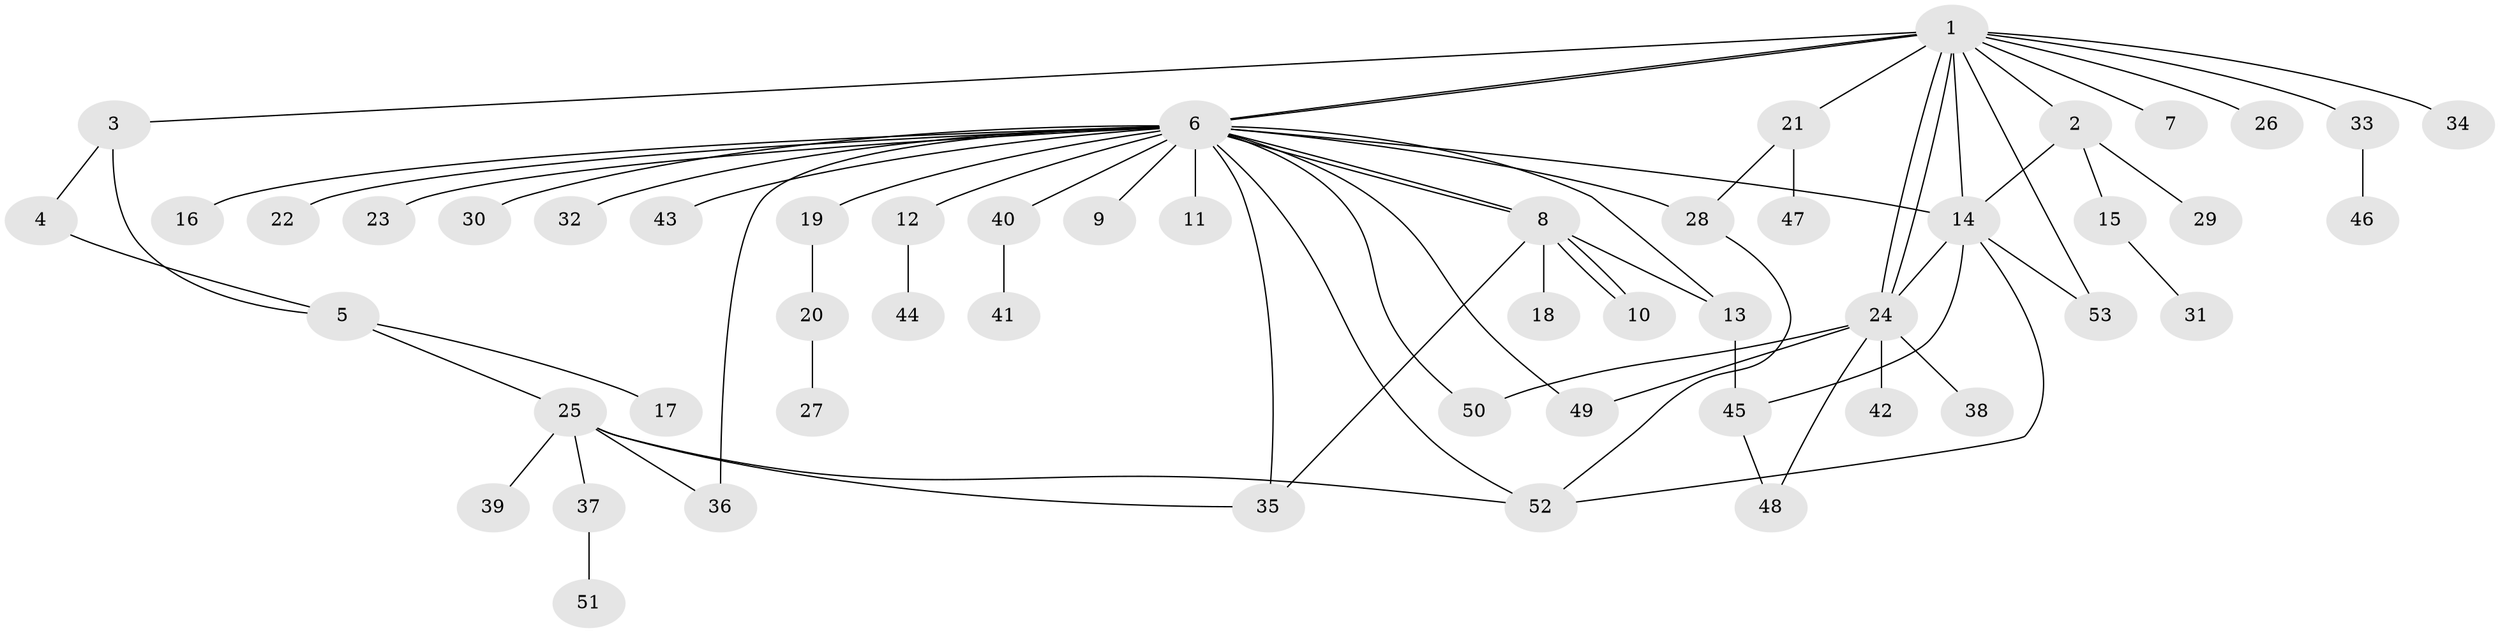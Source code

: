 // Generated by graph-tools (version 1.1) at 2025/25/03/09/25 03:25:56]
// undirected, 53 vertices, 73 edges
graph export_dot {
graph [start="1"]
  node [color=gray90,style=filled];
  1;
  2;
  3;
  4;
  5;
  6;
  7;
  8;
  9;
  10;
  11;
  12;
  13;
  14;
  15;
  16;
  17;
  18;
  19;
  20;
  21;
  22;
  23;
  24;
  25;
  26;
  27;
  28;
  29;
  30;
  31;
  32;
  33;
  34;
  35;
  36;
  37;
  38;
  39;
  40;
  41;
  42;
  43;
  44;
  45;
  46;
  47;
  48;
  49;
  50;
  51;
  52;
  53;
  1 -- 2;
  1 -- 3;
  1 -- 6;
  1 -- 6;
  1 -- 7;
  1 -- 14;
  1 -- 21;
  1 -- 24;
  1 -- 24;
  1 -- 26;
  1 -- 33;
  1 -- 34;
  1 -- 53;
  2 -- 14;
  2 -- 15;
  2 -- 29;
  3 -- 4;
  3 -- 5;
  4 -- 5;
  5 -- 17;
  5 -- 25;
  6 -- 8;
  6 -- 8;
  6 -- 9;
  6 -- 11;
  6 -- 12;
  6 -- 13;
  6 -- 14;
  6 -- 16;
  6 -- 19;
  6 -- 22;
  6 -- 23;
  6 -- 28;
  6 -- 30;
  6 -- 32;
  6 -- 35;
  6 -- 36;
  6 -- 40;
  6 -- 43;
  6 -- 49;
  6 -- 50;
  6 -- 52;
  8 -- 10;
  8 -- 10;
  8 -- 13;
  8 -- 18;
  8 -- 35;
  12 -- 44;
  13 -- 45;
  14 -- 24;
  14 -- 45;
  14 -- 52;
  14 -- 53;
  15 -- 31;
  19 -- 20;
  20 -- 27;
  21 -- 28;
  21 -- 47;
  24 -- 38;
  24 -- 42;
  24 -- 48;
  24 -- 49;
  24 -- 50;
  25 -- 35;
  25 -- 36;
  25 -- 37;
  25 -- 39;
  25 -- 52;
  28 -- 52;
  33 -- 46;
  37 -- 51;
  40 -- 41;
  45 -- 48;
}

